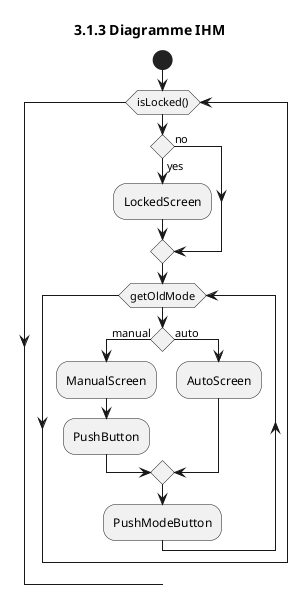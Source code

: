 @startuml
title 3.1.3 Diagramme IHM

start
while (isLocked())
if () then (yes)
  :LockedScreen;
else(no)
endif
while (getOldMode)
if()then (manual)
  :ManualScreen;
  :PushButton;
else (auto)
  :AutoScreen;
endif
:PushModeButton;
endwhile
endwhile
@enduml